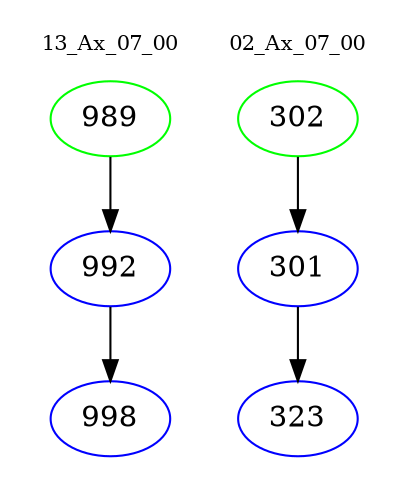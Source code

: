 digraph{
subgraph cluster_0 {
color = white
label = "13_Ax_07_00";
fontsize=10;
T0_989 [label="989", color="green"]
T0_989 -> T0_992 [color="black"]
T0_992 [label="992", color="blue"]
T0_992 -> T0_998 [color="black"]
T0_998 [label="998", color="blue"]
}
subgraph cluster_1 {
color = white
label = "02_Ax_07_00";
fontsize=10;
T1_302 [label="302", color="green"]
T1_302 -> T1_301 [color="black"]
T1_301 [label="301", color="blue"]
T1_301 -> T1_323 [color="black"]
T1_323 [label="323", color="blue"]
}
}
